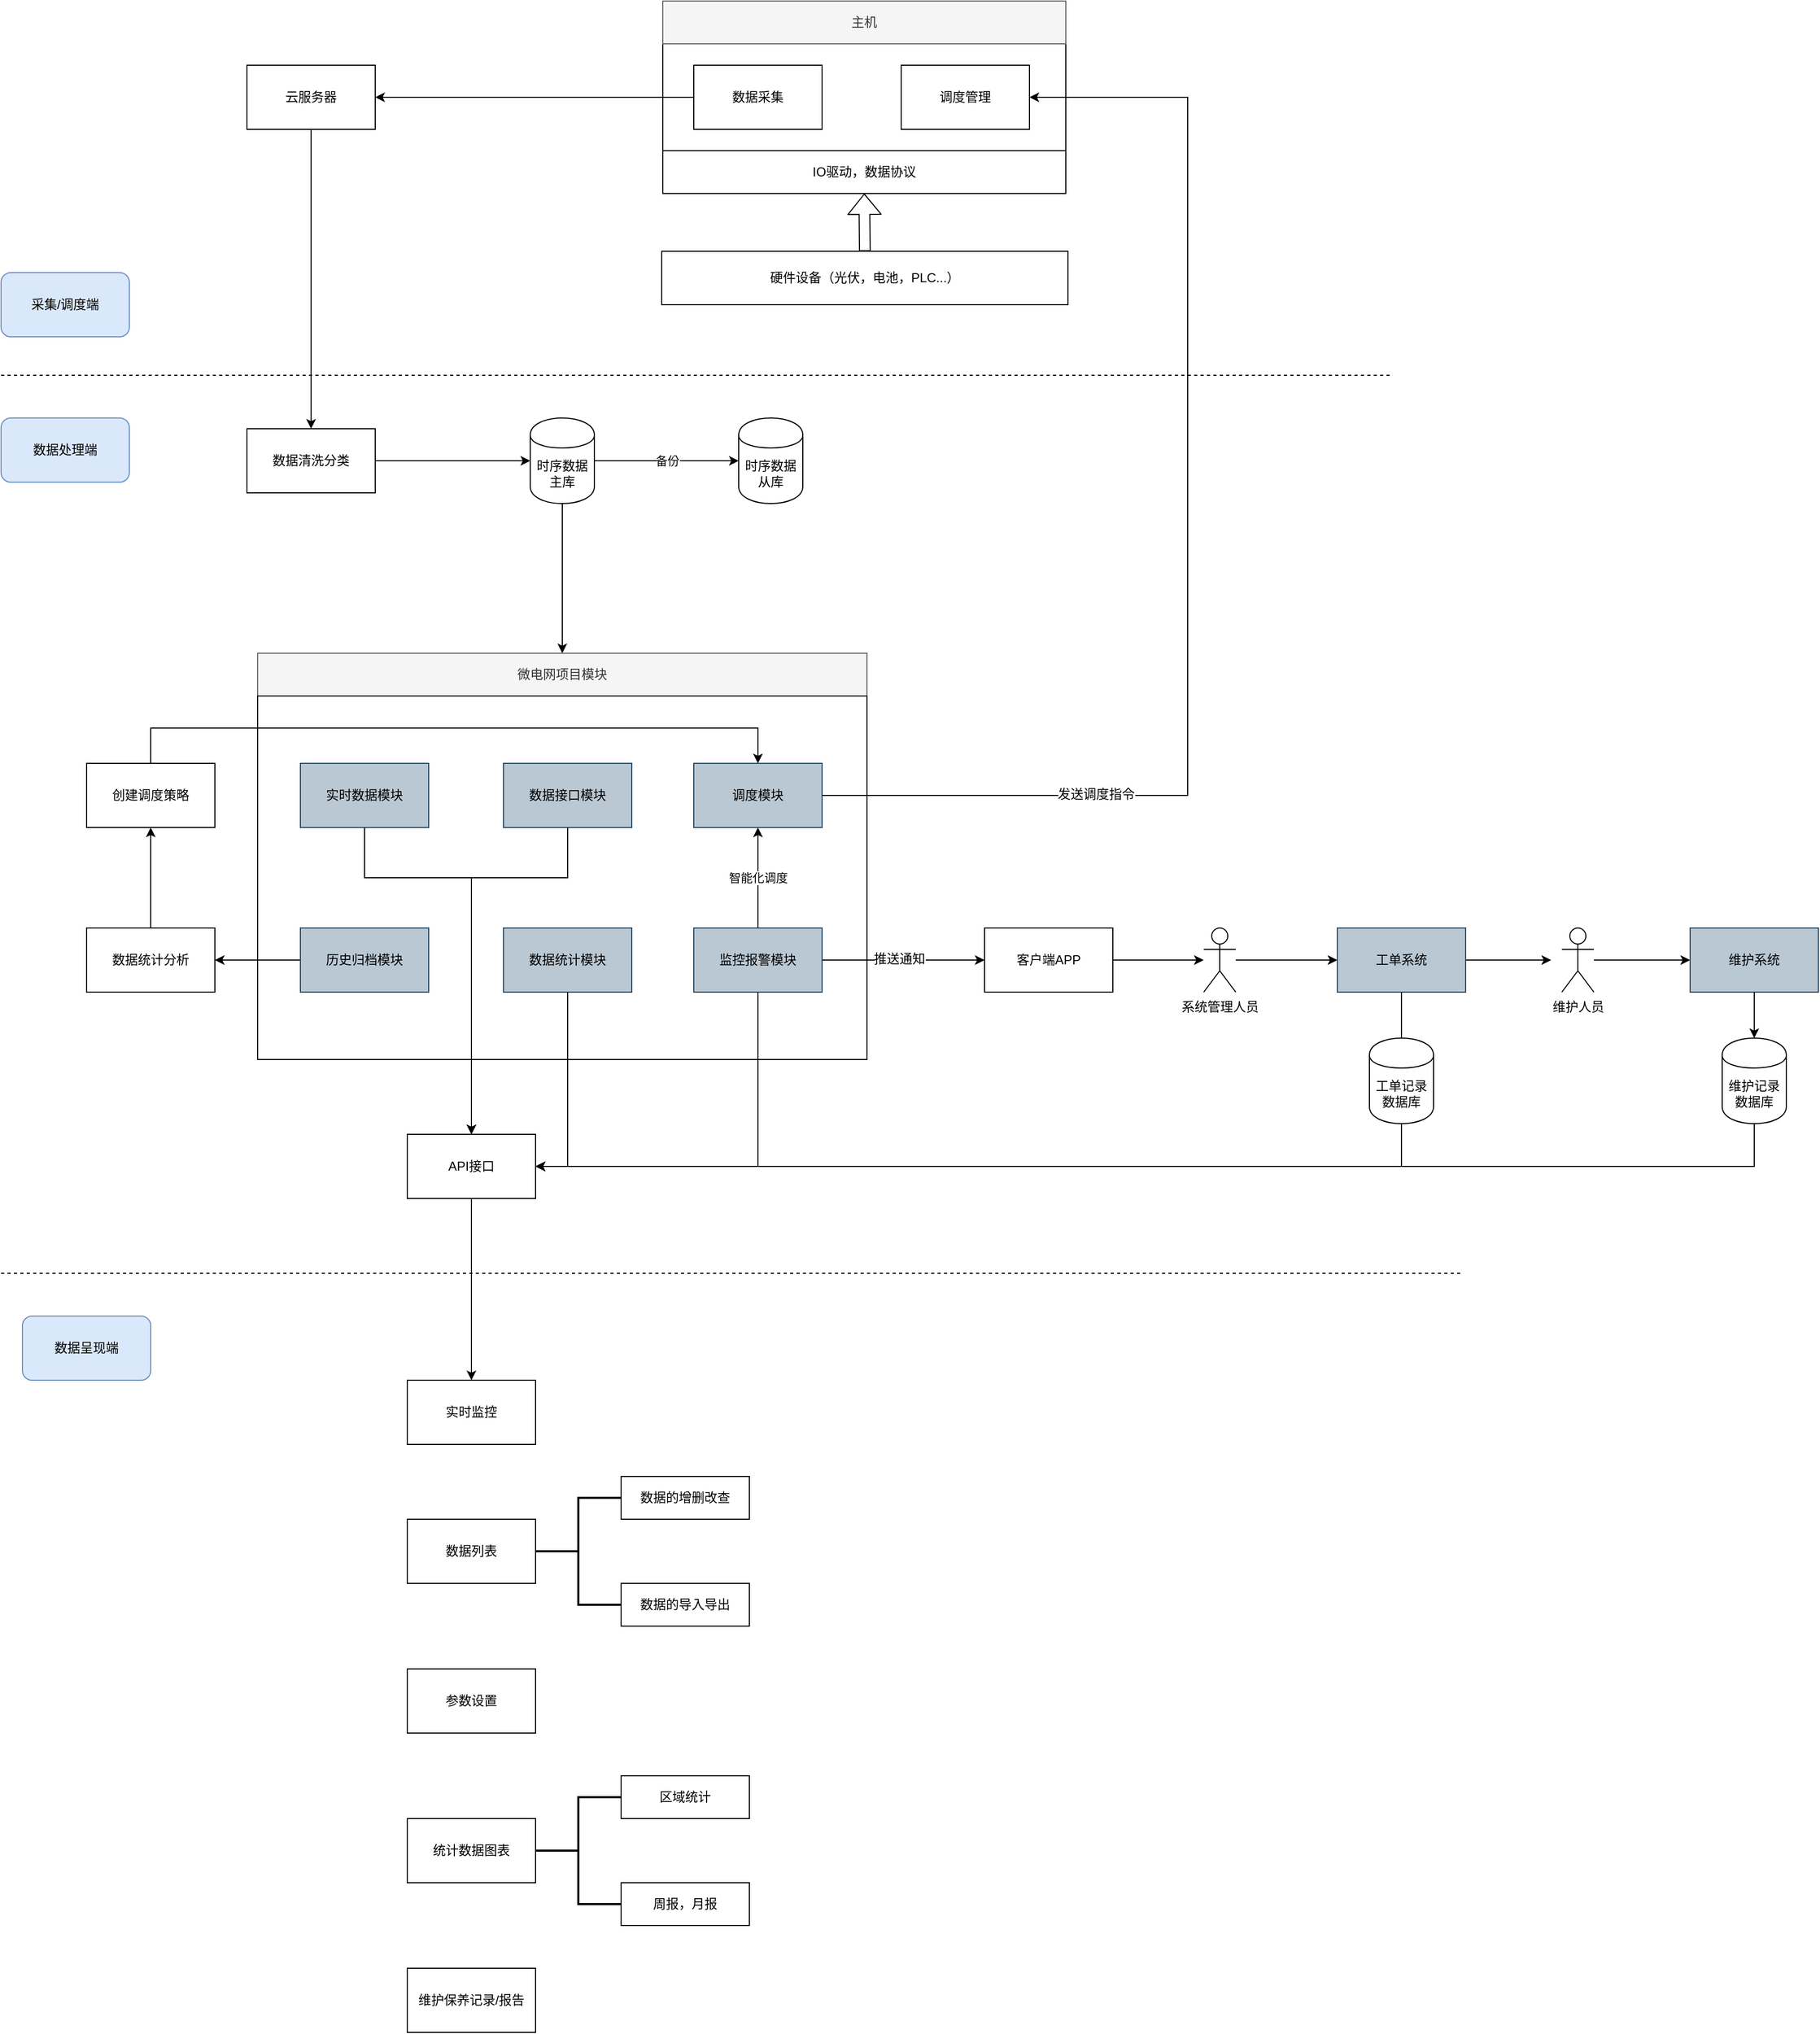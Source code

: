 <mxfile version="12.3.9" type="github" pages="1">
  <diagram id="I5MpxVq-Gbgeys2D7ihi" name="Page-1">
    <mxGraphModel dx="1408" dy="748" grid="1" gridSize="10" guides="1" tooltips="1" connect="1" arrows="1" fold="1" page="1" pageScale="1" pageWidth="827" pageHeight="1169" math="0" shadow="0">
      <root>
        <mxCell id="0"/>
        <mxCell id="1" parent="0"/>
        <mxCell id="iLj26o8t3Bhd-I5MfLS2-13" value="硬件设备（光伏，电池，PLC...）" style="rounded=0;whiteSpace=wrap;html=1;" vertex="1" parent="1">
          <mxGeometry x="638" y="374" width="380" height="50" as="geometry"/>
        </mxCell>
        <mxCell id="iLj26o8t3Bhd-I5MfLS2-14" value="" style="rounded=0;whiteSpace=wrap;html=1;" vertex="1" parent="1">
          <mxGeometry x="639" y="180" width="377" height="100" as="geometry"/>
        </mxCell>
        <mxCell id="iLj26o8t3Bhd-I5MfLS2-24" style="edgeStyle=orthogonalEdgeStyle;rounded=0;orthogonalLoop=1;jettySize=auto;html=1;exitX=0;exitY=0.5;exitDx=0;exitDy=0;entryX=1;entryY=0.5;entryDx=0;entryDy=0;" edge="1" parent="1" source="iLj26o8t3Bhd-I5MfLS2-15" target="iLj26o8t3Bhd-I5MfLS2-23">
          <mxGeometry relative="1" as="geometry"/>
        </mxCell>
        <mxCell id="iLj26o8t3Bhd-I5MfLS2-15" value="数据采集" style="rounded=0;whiteSpace=wrap;html=1;" vertex="1" parent="1">
          <mxGeometry x="668" y="200" width="120" height="60" as="geometry"/>
        </mxCell>
        <mxCell id="iLj26o8t3Bhd-I5MfLS2-17" value="调度管理" style="rounded=0;whiteSpace=wrap;html=1;" vertex="1" parent="1">
          <mxGeometry x="862" y="200" width="120" height="60" as="geometry"/>
        </mxCell>
        <mxCell id="iLj26o8t3Bhd-I5MfLS2-18" value="IO驱动，数据协议" style="rounded=0;whiteSpace=wrap;html=1;" vertex="1" parent="1">
          <mxGeometry x="639" y="280" width="377" height="40" as="geometry"/>
        </mxCell>
        <mxCell id="iLj26o8t3Bhd-I5MfLS2-20" value="主机" style="rounded=0;whiteSpace=wrap;html=1;fillColor=#f5f5f5;strokeColor=#666666;fontColor=#333333;" vertex="1" parent="1">
          <mxGeometry x="639" y="140" width="377" height="40" as="geometry"/>
        </mxCell>
        <mxCell id="iLj26o8t3Bhd-I5MfLS2-21" value="" style="shape=flexArrow;endArrow=classic;html=1;entryX=0.5;entryY=1;entryDx=0;entryDy=0;exitX=0.5;exitY=0;exitDx=0;exitDy=0;" edge="1" parent="1" source="iLj26o8t3Bhd-I5MfLS2-13" target="iLj26o8t3Bhd-I5MfLS2-18">
          <mxGeometry width="50" height="50" relative="1" as="geometry">
            <mxPoint x="956" y="460" as="sourcePoint"/>
            <mxPoint x="676" y="510" as="targetPoint"/>
          </mxGeometry>
        </mxCell>
        <mxCell id="iLj26o8t3Bhd-I5MfLS2-81" style="edgeStyle=orthogonalEdgeStyle;rounded=0;orthogonalLoop=1;jettySize=auto;html=1;exitX=0.5;exitY=1;exitDx=0;exitDy=0;entryX=0.5;entryY=0;entryDx=0;entryDy=0;" edge="1" parent="1" source="iLj26o8t3Bhd-I5MfLS2-23" target="iLj26o8t3Bhd-I5MfLS2-80">
          <mxGeometry relative="1" as="geometry"/>
        </mxCell>
        <mxCell id="iLj26o8t3Bhd-I5MfLS2-23" value="云服务器" style="rounded=0;whiteSpace=wrap;html=1;" vertex="1" parent="1">
          <mxGeometry x="250" y="200" width="120" height="60" as="geometry"/>
        </mxCell>
        <mxCell id="iLj26o8t3Bhd-I5MfLS2-56" value="备份" style="edgeStyle=orthogonalEdgeStyle;rounded=0;orthogonalLoop=1;jettySize=auto;html=1;exitX=1;exitY=0.5;exitDx=0;exitDy=0;entryX=0;entryY=0.5;entryDx=0;entryDy=0;" edge="1" parent="1" source="iLj26o8t3Bhd-I5MfLS2-108" target="iLj26o8t3Bhd-I5MfLS2-109">
          <mxGeometry relative="1" as="geometry">
            <mxPoint x="595" y="570" as="sourcePoint"/>
            <mxPoint x="710" y="570" as="targetPoint"/>
          </mxGeometry>
        </mxCell>
        <mxCell id="iLj26o8t3Bhd-I5MfLS2-60" style="edgeStyle=orthogonalEdgeStyle;rounded=0;orthogonalLoop=1;jettySize=auto;html=1;exitX=0.5;exitY=1;exitDx=0;exitDy=0;" edge="1" parent="1" source="iLj26o8t3Bhd-I5MfLS2-108" target="iLj26o8t3Bhd-I5MfLS2-57">
          <mxGeometry relative="1" as="geometry">
            <mxPoint x="545" y="600" as="sourcePoint"/>
          </mxGeometry>
        </mxCell>
        <mxCell id="iLj26o8t3Bhd-I5MfLS2-57" value="微电网项目模块" style="rounded=0;whiteSpace=wrap;html=1;fillColor=#f5f5f5;strokeColor=#666666;fontColor=#333333;" vertex="1" parent="1">
          <mxGeometry x="260" y="750" width="570" height="40" as="geometry"/>
        </mxCell>
        <mxCell id="iLj26o8t3Bhd-I5MfLS2-58" value="" style="rounded=0;whiteSpace=wrap;html=1;" vertex="1" parent="1">
          <mxGeometry x="260" y="790" width="570" height="340" as="geometry"/>
        </mxCell>
        <mxCell id="iLj26o8t3Bhd-I5MfLS2-62" style="edgeStyle=orthogonalEdgeStyle;rounded=0;orthogonalLoop=1;jettySize=auto;html=1;exitX=0.5;exitY=1;exitDx=0;exitDy=0;entryX=0.5;entryY=0;entryDx=0;entryDy=0;" edge="1" parent="1" source="iLj26o8t3Bhd-I5MfLS2-49" target="iLj26o8t3Bhd-I5MfLS2-61">
          <mxGeometry relative="1" as="geometry">
            <Array as="points">
              <mxPoint x="360" y="960"/>
              <mxPoint x="460" y="960"/>
            </Array>
          </mxGeometry>
        </mxCell>
        <mxCell id="iLj26o8t3Bhd-I5MfLS2-49" value="实时数据模块" style="rounded=0;whiteSpace=wrap;html=1;fillColor=#bac8d3;strokeColor=#23445d;" vertex="1" parent="1">
          <mxGeometry x="300" y="853" width="120" height="60" as="geometry"/>
        </mxCell>
        <mxCell id="iLj26o8t3Bhd-I5MfLS2-125" style="edgeStyle=orthogonalEdgeStyle;rounded=0;orthogonalLoop=1;jettySize=auto;html=1;exitX=0.5;exitY=1;exitDx=0;exitDy=0;entryX=1;entryY=0.5;entryDx=0;entryDy=0;" edge="1" parent="1" source="iLj26o8t3Bhd-I5MfLS2-50" target="iLj26o8t3Bhd-I5MfLS2-61">
          <mxGeometry relative="1" as="geometry"/>
        </mxCell>
        <mxCell id="iLj26o8t3Bhd-I5MfLS2-50" value="&lt;span style=&quot;white-space: normal&quot;&gt;数据统计模块&lt;/span&gt;" style="rounded=0;whiteSpace=wrap;html=1;fillColor=#bac8d3;strokeColor=#23445d;" vertex="1" parent="1">
          <mxGeometry x="490" y="1007" width="120" height="60" as="geometry"/>
        </mxCell>
        <mxCell id="iLj26o8t3Bhd-I5MfLS2-64" style="edgeStyle=orthogonalEdgeStyle;rounded=0;orthogonalLoop=1;jettySize=auto;html=1;exitX=0.5;exitY=1;exitDx=0;exitDy=0;entryX=0.5;entryY=0;entryDx=0;entryDy=0;" edge="1" parent="1" source="iLj26o8t3Bhd-I5MfLS2-51" target="iLj26o8t3Bhd-I5MfLS2-61">
          <mxGeometry relative="1" as="geometry">
            <Array as="points">
              <mxPoint x="550" y="960"/>
              <mxPoint x="460" y="960"/>
            </Array>
          </mxGeometry>
        </mxCell>
        <mxCell id="iLj26o8t3Bhd-I5MfLS2-51" value="数据接口模块" style="rounded=0;whiteSpace=wrap;html=1;fillColor=#bac8d3;strokeColor=#23445d;" vertex="1" parent="1">
          <mxGeometry x="490" y="853" width="120" height="60" as="geometry"/>
        </mxCell>
        <mxCell id="iLj26o8t3Bhd-I5MfLS2-134" value="" style="edgeStyle=orthogonalEdgeStyle;rounded=0;orthogonalLoop=1;jettySize=auto;html=1;" edge="1" parent="1" source="iLj26o8t3Bhd-I5MfLS2-52" target="iLj26o8t3Bhd-I5MfLS2-133">
          <mxGeometry relative="1" as="geometry"/>
        </mxCell>
        <mxCell id="iLj26o8t3Bhd-I5MfLS2-52" value="历史归档模块" style="rounded=0;whiteSpace=wrap;html=1;fillColor=#bac8d3;strokeColor=#23445d;" vertex="1" parent="1">
          <mxGeometry x="300" y="1007" width="120" height="60" as="geometry"/>
        </mxCell>
        <mxCell id="iLj26o8t3Bhd-I5MfLS2-136" value="" style="edgeStyle=orthogonalEdgeStyle;rounded=0;orthogonalLoop=1;jettySize=auto;html=1;" edge="1" parent="1" source="iLj26o8t3Bhd-I5MfLS2-133" target="iLj26o8t3Bhd-I5MfLS2-135">
          <mxGeometry relative="1" as="geometry"/>
        </mxCell>
        <mxCell id="iLj26o8t3Bhd-I5MfLS2-133" value="数据统计分析" style="rounded=0;whiteSpace=wrap;html=1;" vertex="1" parent="1">
          <mxGeometry x="100" y="1007" width="120" height="60" as="geometry"/>
        </mxCell>
        <mxCell id="iLj26o8t3Bhd-I5MfLS2-139" style="edgeStyle=orthogonalEdgeStyle;rounded=0;orthogonalLoop=1;jettySize=auto;html=1;exitX=0.5;exitY=0;exitDx=0;exitDy=0;entryX=0.5;entryY=0;entryDx=0;entryDy=0;" edge="1" parent="1" source="iLj26o8t3Bhd-I5MfLS2-135" target="iLj26o8t3Bhd-I5MfLS2-94">
          <mxGeometry relative="1" as="geometry">
            <Array as="points">
              <mxPoint x="160" y="820"/>
              <mxPoint x="728" y="820"/>
            </Array>
          </mxGeometry>
        </mxCell>
        <mxCell id="iLj26o8t3Bhd-I5MfLS2-135" value="创建调度策略" style="rounded=0;whiteSpace=wrap;html=1;" vertex="1" parent="1">
          <mxGeometry x="100" y="853" width="120" height="60" as="geometry"/>
        </mxCell>
        <mxCell id="iLj26o8t3Bhd-I5MfLS2-66" style="edgeStyle=orthogonalEdgeStyle;rounded=0;orthogonalLoop=1;jettySize=auto;html=1;exitX=1;exitY=0.5;exitDx=0;exitDy=0;entryX=0;entryY=0.5;entryDx=0;entryDy=0;" edge="1" parent="1" source="iLj26o8t3Bhd-I5MfLS2-53" target="iLj26o8t3Bhd-I5MfLS2-65">
          <mxGeometry relative="1" as="geometry"/>
        </mxCell>
        <mxCell id="iLj26o8t3Bhd-I5MfLS2-67" value="推送通知" style="text;html=1;align=center;verticalAlign=middle;resizable=0;points=[];;labelBackgroundColor=#ffffff;" vertex="1" connectable="0" parent="iLj26o8t3Bhd-I5MfLS2-66">
          <mxGeometry x="-0.061" y="-2" relative="1" as="geometry">
            <mxPoint y="-3" as="offset"/>
          </mxGeometry>
        </mxCell>
        <mxCell id="iLj26o8t3Bhd-I5MfLS2-95" value="智能化调度" style="edgeStyle=orthogonalEdgeStyle;rounded=0;orthogonalLoop=1;jettySize=auto;html=1;exitX=0.5;exitY=0;exitDx=0;exitDy=0;" edge="1" parent="1" source="iLj26o8t3Bhd-I5MfLS2-53" target="iLj26o8t3Bhd-I5MfLS2-94">
          <mxGeometry relative="1" as="geometry"/>
        </mxCell>
        <mxCell id="iLj26o8t3Bhd-I5MfLS2-124" style="edgeStyle=orthogonalEdgeStyle;rounded=0;orthogonalLoop=1;jettySize=auto;html=1;exitX=0.5;exitY=1;exitDx=0;exitDy=0;entryX=1;entryY=0.5;entryDx=0;entryDy=0;" edge="1" parent="1" source="iLj26o8t3Bhd-I5MfLS2-53" target="iLj26o8t3Bhd-I5MfLS2-61">
          <mxGeometry relative="1" as="geometry"/>
        </mxCell>
        <mxCell id="iLj26o8t3Bhd-I5MfLS2-53" value="监控报警模块" style="rounded=0;whiteSpace=wrap;html=1;fillColor=#bac8d3;strokeColor=#23445d;" vertex="1" parent="1">
          <mxGeometry x="668" y="1007" width="120" height="60" as="geometry"/>
        </mxCell>
        <mxCell id="iLj26o8t3Bhd-I5MfLS2-115" style="edgeStyle=orthogonalEdgeStyle;rounded=0;orthogonalLoop=1;jettySize=auto;html=1;exitX=0.5;exitY=1;exitDx=0;exitDy=0;" edge="1" parent="1" source="iLj26o8t3Bhd-I5MfLS2-61" target="iLj26o8t3Bhd-I5MfLS2-114">
          <mxGeometry relative="1" as="geometry"/>
        </mxCell>
        <mxCell id="iLj26o8t3Bhd-I5MfLS2-61" value="API接口" style="rounded=0;whiteSpace=wrap;html=1;" vertex="1" parent="1">
          <mxGeometry x="400" y="1200" width="120" height="60" as="geometry"/>
        </mxCell>
        <mxCell id="iLj26o8t3Bhd-I5MfLS2-68" style="edgeStyle=orthogonalEdgeStyle;rounded=0;orthogonalLoop=1;jettySize=auto;html=1;exitX=1;exitY=0.5;exitDx=0;exitDy=0;" edge="1" parent="1" source="iLj26o8t3Bhd-I5MfLS2-65" target="iLj26o8t3Bhd-I5MfLS2-69">
          <mxGeometry relative="1" as="geometry">
            <mxPoint x="1160" y="980" as="targetPoint"/>
          </mxGeometry>
        </mxCell>
        <mxCell id="iLj26o8t3Bhd-I5MfLS2-65" value="客户端APP" style="rounded=0;whiteSpace=wrap;html=1;" vertex="1" parent="1">
          <mxGeometry x="940" y="1007" width="120" height="60" as="geometry"/>
        </mxCell>
        <mxCell id="iLj26o8t3Bhd-I5MfLS2-89" style="edgeStyle=orthogonalEdgeStyle;rounded=0;orthogonalLoop=1;jettySize=auto;html=1;" edge="1" parent="1" source="iLj26o8t3Bhd-I5MfLS2-69" target="iLj26o8t3Bhd-I5MfLS2-88">
          <mxGeometry relative="1" as="geometry"/>
        </mxCell>
        <mxCell id="iLj26o8t3Bhd-I5MfLS2-69" value="系统管理人员" style="shape=umlActor;verticalLabelPosition=bottom;labelBackgroundColor=#ffffff;verticalAlign=top;html=1;outlineConnect=0;" vertex="1" parent="1">
          <mxGeometry x="1145" y="1007" width="30" height="60" as="geometry"/>
        </mxCell>
        <mxCell id="iLj26o8t3Bhd-I5MfLS2-76" value="" style="endArrow=none;dashed=1;html=1;" edge="1" parent="1">
          <mxGeometry width="50" height="50" relative="1" as="geometry">
            <mxPoint x="20" y="490" as="sourcePoint"/>
            <mxPoint x="1320" y="490" as="targetPoint"/>
          </mxGeometry>
        </mxCell>
        <mxCell id="iLj26o8t3Bhd-I5MfLS2-77" value="采集/调度端" style="rounded=1;whiteSpace=wrap;html=1;fillColor=#dae8fc;strokeColor=#6c8ebf;" vertex="1" parent="1">
          <mxGeometry x="20" y="394" width="120" height="60" as="geometry"/>
        </mxCell>
        <mxCell id="iLj26o8t3Bhd-I5MfLS2-78" value="数据处理端" style="rounded=1;whiteSpace=wrap;html=1;fillColor=#dae8fc;strokeColor=#6c8ebf;" vertex="1" parent="1">
          <mxGeometry x="20" y="530" width="120" height="60" as="geometry"/>
        </mxCell>
        <mxCell id="iLj26o8t3Bhd-I5MfLS2-82" style="edgeStyle=orthogonalEdgeStyle;rounded=0;orthogonalLoop=1;jettySize=auto;html=1;exitX=1;exitY=0.5;exitDx=0;exitDy=0;entryX=0;entryY=0.5;entryDx=0;entryDy=0;" edge="1" parent="1" source="iLj26o8t3Bhd-I5MfLS2-80" target="iLj26o8t3Bhd-I5MfLS2-108">
          <mxGeometry relative="1" as="geometry">
            <mxPoint x="495" y="570" as="targetPoint"/>
          </mxGeometry>
        </mxCell>
        <mxCell id="iLj26o8t3Bhd-I5MfLS2-80" value="数据清洗分类" style="rounded=0;whiteSpace=wrap;html=1;" vertex="1" parent="1">
          <mxGeometry x="250" y="540" width="120" height="60" as="geometry"/>
        </mxCell>
        <mxCell id="iLj26o8t3Bhd-I5MfLS2-92" style="edgeStyle=orthogonalEdgeStyle;rounded=0;orthogonalLoop=1;jettySize=auto;html=1;" edge="1" parent="1" source="iLj26o8t3Bhd-I5MfLS2-88">
          <mxGeometry relative="1" as="geometry">
            <mxPoint x="1470" y="1037" as="targetPoint"/>
          </mxGeometry>
        </mxCell>
        <mxCell id="iLj26o8t3Bhd-I5MfLS2-111" style="edgeStyle=orthogonalEdgeStyle;rounded=0;orthogonalLoop=1;jettySize=auto;html=1;exitX=0.5;exitY=1;exitDx=0;exitDy=0;" edge="1" parent="1" source="iLj26o8t3Bhd-I5MfLS2-88">
          <mxGeometry relative="1" as="geometry">
            <mxPoint x="1330" y="1137" as="targetPoint"/>
          </mxGeometry>
        </mxCell>
        <mxCell id="iLj26o8t3Bhd-I5MfLS2-88" value="&lt;span style=&quot;white-space: normal&quot;&gt;工单系统&lt;/span&gt;" style="rounded=0;whiteSpace=wrap;html=1;fillColor=#bac8d3;strokeColor=#23445d;" vertex="1" parent="1">
          <mxGeometry x="1270" y="1007" width="120" height="60" as="geometry"/>
        </mxCell>
        <mxCell id="iLj26o8t3Bhd-I5MfLS2-99" value="" style="edgeStyle=orthogonalEdgeStyle;rounded=0;orthogonalLoop=1;jettySize=auto;html=1;" edge="1" parent="1" source="iLj26o8t3Bhd-I5MfLS2-91" target="iLj26o8t3Bhd-I5MfLS2-100">
          <mxGeometry relative="1" as="geometry">
            <mxPoint x="1590" y="1037" as="targetPoint"/>
          </mxGeometry>
        </mxCell>
        <mxCell id="iLj26o8t3Bhd-I5MfLS2-91" value="维护人员" style="shape=umlActor;verticalLabelPosition=bottom;labelBackgroundColor=#ffffff;verticalAlign=top;html=1;outlineConnect=0;" vertex="1" parent="1">
          <mxGeometry x="1480" y="1007" width="30" height="60" as="geometry"/>
        </mxCell>
        <mxCell id="iLj26o8t3Bhd-I5MfLS2-96" style="edgeStyle=orthogonalEdgeStyle;rounded=0;orthogonalLoop=1;jettySize=auto;html=1;exitX=1;exitY=0.5;exitDx=0;exitDy=0;entryX=1;entryY=0.5;entryDx=0;entryDy=0;" edge="1" parent="1" source="iLj26o8t3Bhd-I5MfLS2-94" target="iLj26o8t3Bhd-I5MfLS2-17">
          <mxGeometry relative="1" as="geometry">
            <mxPoint x="940" y="850" as="targetPoint"/>
            <Array as="points">
              <mxPoint x="1130" y="883"/>
              <mxPoint x="1130" y="230"/>
            </Array>
          </mxGeometry>
        </mxCell>
        <mxCell id="iLj26o8t3Bhd-I5MfLS2-97" value="发送调度指令" style="text;html=1;align=center;verticalAlign=middle;resizable=0;points=[];;labelBackgroundColor=#ffffff;" vertex="1" connectable="0" parent="iLj26o8t3Bhd-I5MfLS2-96">
          <mxGeometry x="-0.55" relative="1" as="geometry">
            <mxPoint x="-1" y="-1" as="offset"/>
          </mxGeometry>
        </mxCell>
        <mxCell id="iLj26o8t3Bhd-I5MfLS2-94" value="调度模块" style="rounded=0;whiteSpace=wrap;html=1;fillColor=#bac8d3;strokeColor=#23445d;" vertex="1" parent="1">
          <mxGeometry x="668" y="853" width="120" height="60" as="geometry"/>
        </mxCell>
        <mxCell id="iLj26o8t3Bhd-I5MfLS2-104" value="" style="edgeStyle=orthogonalEdgeStyle;rounded=0;orthogonalLoop=1;jettySize=auto;html=1;" edge="1" parent="1" source="iLj26o8t3Bhd-I5MfLS2-100" target="iLj26o8t3Bhd-I5MfLS2-105">
          <mxGeometry relative="1" as="geometry">
            <mxPoint x="1800" y="1037" as="targetPoint"/>
          </mxGeometry>
        </mxCell>
        <mxCell id="iLj26o8t3Bhd-I5MfLS2-100" value="维护系统" style="rounded=0;whiteSpace=wrap;html=1;fillColor=#bac8d3;strokeColor=#23445d;" vertex="1" parent="1">
          <mxGeometry x="1600" y="1007" width="120" height="60" as="geometry"/>
        </mxCell>
        <mxCell id="iLj26o8t3Bhd-I5MfLS2-140" style="edgeStyle=orthogonalEdgeStyle;rounded=0;orthogonalLoop=1;jettySize=auto;html=1;exitX=0.5;exitY=1;exitDx=0;exitDy=0;" edge="1" parent="1" source="iLj26o8t3Bhd-I5MfLS2-105" target="iLj26o8t3Bhd-I5MfLS2-61">
          <mxGeometry relative="1" as="geometry">
            <Array as="points">
              <mxPoint x="1660" y="1230"/>
            </Array>
          </mxGeometry>
        </mxCell>
        <mxCell id="iLj26o8t3Bhd-I5MfLS2-105" value="&lt;span style=&quot;white-space: normal&quot;&gt;维护记录数据库&lt;/span&gt;" style="shape=cylinder;whiteSpace=wrap;html=1;boundedLbl=1;backgroundOutline=1;" vertex="1" parent="1">
          <mxGeometry x="1630" y="1110" width="60" height="80" as="geometry"/>
        </mxCell>
        <mxCell id="iLj26o8t3Bhd-I5MfLS2-108" value="时序数据主库" style="shape=cylinder;whiteSpace=wrap;html=1;boundedLbl=1;backgroundOutline=1;" vertex="1" parent="1">
          <mxGeometry x="515" y="530" width="60" height="80" as="geometry"/>
        </mxCell>
        <mxCell id="iLj26o8t3Bhd-I5MfLS2-109" value="时序数据从库" style="shape=cylinder;whiteSpace=wrap;html=1;boundedLbl=1;backgroundOutline=1;" vertex="1" parent="1">
          <mxGeometry x="710" y="530" width="60" height="80" as="geometry"/>
        </mxCell>
        <mxCell id="iLj26o8t3Bhd-I5MfLS2-122" style="edgeStyle=orthogonalEdgeStyle;rounded=0;orthogonalLoop=1;jettySize=auto;html=1;exitX=0.5;exitY=1;exitDx=0;exitDy=0;entryX=1;entryY=0.5;entryDx=0;entryDy=0;" edge="1" parent="1" source="iLj26o8t3Bhd-I5MfLS2-110" target="iLj26o8t3Bhd-I5MfLS2-61">
          <mxGeometry relative="1" as="geometry"/>
        </mxCell>
        <mxCell id="iLj26o8t3Bhd-I5MfLS2-110" value="&lt;span style=&quot;white-space: normal&quot;&gt;工单记录数据库&lt;/span&gt;" style="shape=cylinder;whiteSpace=wrap;html=1;boundedLbl=1;backgroundOutline=1;" vertex="1" parent="1">
          <mxGeometry x="1300" y="1110" width="60" height="80" as="geometry"/>
        </mxCell>
        <mxCell id="iLj26o8t3Bhd-I5MfLS2-112" value="" style="endArrow=none;dashed=1;html=1;" edge="1" parent="1">
          <mxGeometry width="50" height="50" relative="1" as="geometry">
            <mxPoint x="20" y="1330" as="sourcePoint"/>
            <mxPoint x="1386" y="1330" as="targetPoint"/>
          </mxGeometry>
        </mxCell>
        <mxCell id="iLj26o8t3Bhd-I5MfLS2-113" value="数据呈现端" style="rounded=1;whiteSpace=wrap;html=1;fillColor=#dae8fc;strokeColor=#6c8ebf;" vertex="1" parent="1">
          <mxGeometry x="40" y="1370" width="120" height="60" as="geometry"/>
        </mxCell>
        <mxCell id="iLj26o8t3Bhd-I5MfLS2-114" value="实时监控" style="rounded=0;whiteSpace=wrap;html=1;" vertex="1" parent="1">
          <mxGeometry x="400" y="1430" width="120" height="60" as="geometry"/>
        </mxCell>
        <mxCell id="iLj26o8t3Bhd-I5MfLS2-116" value="数据列表" style="rounded=0;whiteSpace=wrap;html=1;" vertex="1" parent="1">
          <mxGeometry x="400" y="1560" width="120" height="60" as="geometry"/>
        </mxCell>
        <mxCell id="iLj26o8t3Bhd-I5MfLS2-118" value="" style="strokeWidth=2;html=1;shape=mxgraph.flowchart.annotation_2;align=left;labelPosition=right;pointerEvents=1;" vertex="1" parent="1">
          <mxGeometry x="520" y="1540" width="80" height="100" as="geometry"/>
        </mxCell>
        <mxCell id="iLj26o8t3Bhd-I5MfLS2-119" value="数据的增删改查" style="rounded=0;whiteSpace=wrap;html=1;" vertex="1" parent="1">
          <mxGeometry x="600" y="1520" width="120" height="40" as="geometry"/>
        </mxCell>
        <mxCell id="iLj26o8t3Bhd-I5MfLS2-121" value="数据的导入导出" style="rounded=0;whiteSpace=wrap;html=1;" vertex="1" parent="1">
          <mxGeometry x="600" y="1620" width="120" height="40" as="geometry"/>
        </mxCell>
        <mxCell id="iLj26o8t3Bhd-I5MfLS2-126" value="参数设置" style="rounded=0;whiteSpace=wrap;html=1;" vertex="1" parent="1">
          <mxGeometry x="400" y="1700" width="120" height="60" as="geometry"/>
        </mxCell>
        <mxCell id="iLj26o8t3Bhd-I5MfLS2-127" value="统计数据图表" style="rounded=0;whiteSpace=wrap;html=1;" vertex="1" parent="1">
          <mxGeometry x="400" y="1840" width="120" height="60" as="geometry"/>
        </mxCell>
        <mxCell id="iLj26o8t3Bhd-I5MfLS2-128" value="维护保养记录/报告" style="rounded=0;whiteSpace=wrap;html=1;" vertex="1" parent="1">
          <mxGeometry x="400" y="1980" width="120" height="60" as="geometry"/>
        </mxCell>
        <mxCell id="iLj26o8t3Bhd-I5MfLS2-130" value="" style="strokeWidth=2;html=1;shape=mxgraph.flowchart.annotation_2;align=left;labelPosition=right;pointerEvents=1;" vertex="1" parent="1">
          <mxGeometry x="520" y="1820" width="80" height="100" as="geometry"/>
        </mxCell>
        <mxCell id="iLj26o8t3Bhd-I5MfLS2-131" value="区域统计" style="rounded=0;whiteSpace=wrap;html=1;" vertex="1" parent="1">
          <mxGeometry x="600" y="1800" width="120" height="40" as="geometry"/>
        </mxCell>
        <mxCell id="iLj26o8t3Bhd-I5MfLS2-132" value="周报，月报" style="rounded=0;whiteSpace=wrap;html=1;" vertex="1" parent="1">
          <mxGeometry x="600" y="1900" width="120" height="40" as="geometry"/>
        </mxCell>
      </root>
    </mxGraphModel>
  </diagram>
</mxfile>
